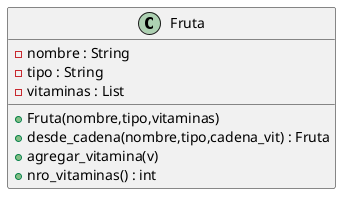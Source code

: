 @startuml
class Fruta {
  - nombre : String
  - tipo : String
  - vitaminas : List
  + Fruta(nombre,tipo,vitaminas)
  + desde_cadena(nombre,tipo,cadena_vit) : Fruta
  + agregar_vitamina(v)
  + nro_vitaminas() : int
}
@enduml
